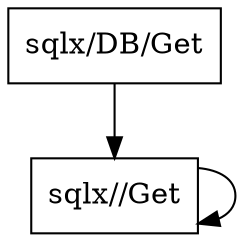 digraph gph {
"sqlx/DB/Get" [label="sqlx/DB/Get", shape="box"];
"sqlx//Get" [label="sqlx//Get", shape="box"];
"sqlx//Get" [label="sqlx//Get", shape="box"];
"sqlx//Get" [label="sqlx//Get", shape="box"];
"sqlx//Get" [label="sqlx//Get", shape="box"];
"sqlx//Get" [label="sqlx//Get", shape="box"];
"sqlx//Get" [label="sqlx//Get", shape="box"];
"sqlx//Get" [label="sqlx//Get", shape="box"];
"sqlx//Get" [label="sqlx//Get", shape="box"];
"sqlx//Get" [label="sqlx//Get", shape="box"];"sqlx/DB/Get"->"sqlx//Get";
"sqlx//Get"->"sqlx//Get";
}